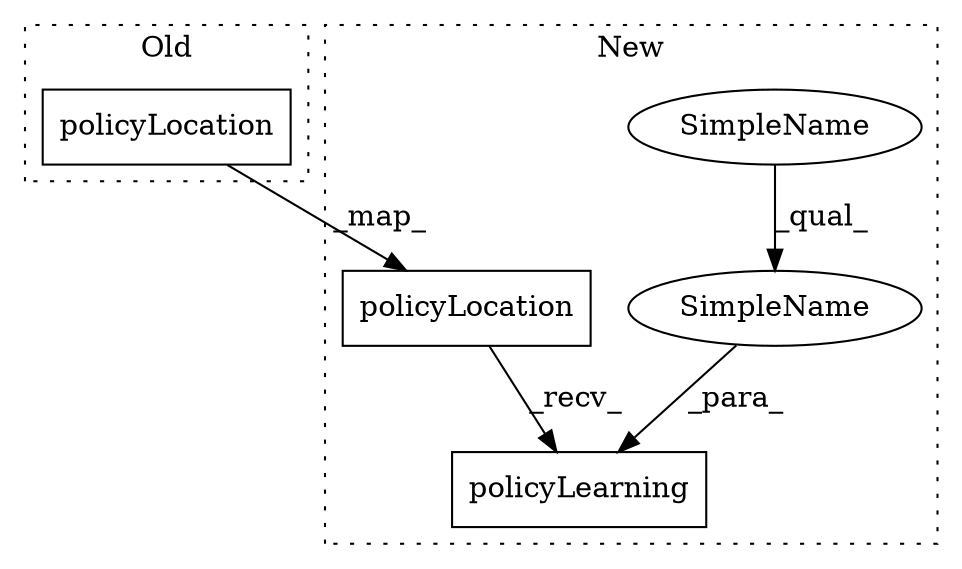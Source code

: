 digraph G {
subgraph cluster0 {
1 [label="policyLocation" a="32" s="16482,16516" l="15,1" shape="box"];
label = "Old";
style="dotted";
}
subgraph cluster1 {
2 [label="policyLocation" a="32" s="16535,16569" l="15,1" shape="box"];
3 [label="policyLearning" a="32" s="16588,16622" l="15,1" shape="box"];
4 [label="SimpleName" a="42" s="16603" l="19" shape="ellipse"];
5 [label="SimpleName" a="42" s="16603" l="14" shape="ellipse"];
label = "New";
style="dotted";
}
1 -> 2 [label="_map_"];
2 -> 3 [label="_recv_"];
4 -> 3 [label="_para_"];
5 -> 4 [label="_qual_"];
}